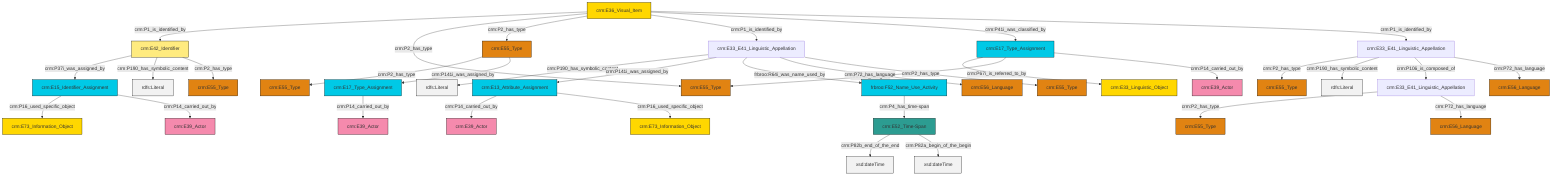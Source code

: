 graph TD
classDef Literal fill:#f2f2f2,stroke:#000000;
classDef CRM_Entity fill:#FFFFFF,stroke:#000000;
classDef Temporal_Entity fill:#00C9E6, stroke:#000000;
classDef Type fill:#E18312, stroke:#000000;
classDef Time-Span fill:#2C9C91, stroke:#000000;
classDef Appellation fill:#FFEB7F, stroke:#000000;
classDef Place fill:#008836, stroke:#000000;
classDef Persistent_Item fill:#B266B2, stroke:#000000;
classDef Conceptual_Object fill:#FFD700, stroke:#000000;
classDef Physical_Thing fill:#D2B48C, stroke:#000000;
classDef Actor fill:#f58aad, stroke:#000000;
classDef PC_Classes fill:#4ce600, stroke:#000000;
classDef Multi fill:#cccccc,stroke:#000000;

2["crm:E55_Type"]:::Type -->|crm:P2_has_type| 3["crm:E55_Type"]:::Type
6["crm:E33_E41_Linguistic_Appellation"]:::Default -->|crm:P2_has_type| 7["crm:E55_Type"]:::Type
12["crm:E33_E41_Linguistic_Appellation"]:::Default -->|crm:P190_has_symbolic_content| 13[rdfs:Literal]:::Literal
16["crm:E17_Type_Assignment"]:::Temporal_Entity -->|crm:P67i_is_referred_to_by| 17["crm:E33_Linguistic_Object"]:::Conceptual_Object
2["crm:E55_Type"]:::Type -->|crm:P141i_was_assigned_by| 18["crm:E17_Type_Assignment"]:::Temporal_Entity
16["crm:E17_Type_Assignment"]:::Temporal_Entity -->|crm:P42_assigned| 19["crm:E55_Type"]:::Type
24["crm:E15_Identifier_Assignment"]:::Temporal_Entity -->|crm:P16_used_specific_object| 4["crm:E73_Information_Object"]:::Conceptual_Object
25["crm:E52_Time-Span"]:::Time-Span -->|crm:P82b_end_of_the_end| 26[xsd:dateTime]:::Literal
8["crm:E36_Visual_Item"]:::Conceptual_Object -->|crm:P1_is_identified_by| 27["crm:E42_Identifier"]:::Appellation
0["crm:E13_Attribute_Assignment"]:::Temporal_Entity -->|crm:P14_carried_out_by| 30["crm:E39_Actor"]:::Actor
12["crm:E33_E41_Linguistic_Appellation"]:::Default -->|crm:P141i_was_assigned_by| 0["crm:E13_Attribute_Assignment"]:::Temporal_Entity
12["crm:E33_E41_Linguistic_Appellation"]:::Default -->|frbroo:R64i_was_name_used_by| 33["frbroo:F52_Name_Use_Activity"]:::Temporal_Entity
34["crm:E33_E41_Linguistic_Appellation"]:::Default -->|crm:P2_has_type| 35["crm:E55_Type"]:::Type
8["crm:E36_Visual_Item"]:::Conceptual_Object -->|crm:P2_has_type| 19["crm:E55_Type"]:::Type
34["crm:E33_E41_Linguistic_Appellation"]:::Default -->|crm:P190_has_symbolic_content| 37[rdfs:Literal]:::Literal
34["crm:E33_E41_Linguistic_Appellation"]:::Default -->|crm:P106_is_composed_of| 6["crm:E33_E41_Linguistic_Appellation"]:::Default
18["crm:E17_Type_Assignment"]:::Temporal_Entity -->|crm:P14_carried_out_by| 10["crm:E39_Actor"]:::Actor
33["frbroo:F52_Name_Use_Activity"]:::Temporal_Entity -->|crm:P4_has_time-span| 25["crm:E52_Time-Span"]:::Time-Span
8["crm:E36_Visual_Item"]:::Conceptual_Object -->|crm:P2_has_type| 2["crm:E55_Type"]:::Type
12["crm:E33_E41_Linguistic_Appellation"]:::Default -->|crm:P72_has_language| 50["crm:E56_Language"]:::Type
8["crm:E36_Visual_Item"]:::Conceptual_Object -->|crm:P1_is_identified_by| 12["crm:E33_E41_Linguistic_Appellation"]:::Default
27["crm:E42_Identifier"]:::Appellation -->|crm:P37i_was_assigned_by| 24["crm:E15_Identifier_Assignment"]:::Temporal_Entity
25["crm:E52_Time-Span"]:::Time-Span -->|crm:P82a_begin_of_the_begin| 52[xsd:dateTime]:::Literal
16["crm:E17_Type_Assignment"]:::Temporal_Entity -->|crm:P14_carried_out_by| 14["crm:E39_Actor"]:::Actor
8["crm:E36_Visual_Item"]:::Conceptual_Object -->|crm:P41i_was_classified_by| 16["crm:E17_Type_Assignment"]:::Temporal_Entity
6["crm:E33_E41_Linguistic_Appellation"]:::Default -->|crm:P72_has_language| 38["crm:E56_Language"]:::Type
34["crm:E33_E41_Linguistic_Appellation"]:::Default -->|crm:P72_has_language| 28["crm:E56_Language"]:::Type
27["crm:E42_Identifier"]:::Appellation -->|crm:P190_has_symbolic_content| 58[rdfs:Literal]:::Literal
12["crm:E33_E41_Linguistic_Appellation"]:::Default -->|crm:P2_has_type| 46["crm:E55_Type"]:::Type
24["crm:E15_Identifier_Assignment"]:::Temporal_Entity -->|crm:P14_carried_out_by| 56["crm:E39_Actor"]:::Actor
0["crm:E13_Attribute_Assignment"]:::Temporal_Entity -->|crm:P16_used_specific_object| 43["crm:E73_Information_Object"]:::Conceptual_Object
8["crm:E36_Visual_Item"]:::Conceptual_Object -->|crm:P1_is_identified_by| 34["crm:E33_E41_Linguistic_Appellation"]:::Default
27["crm:E42_Identifier"]:::Appellation -->|crm:P2_has_type| 22["crm:E55_Type"]:::Type